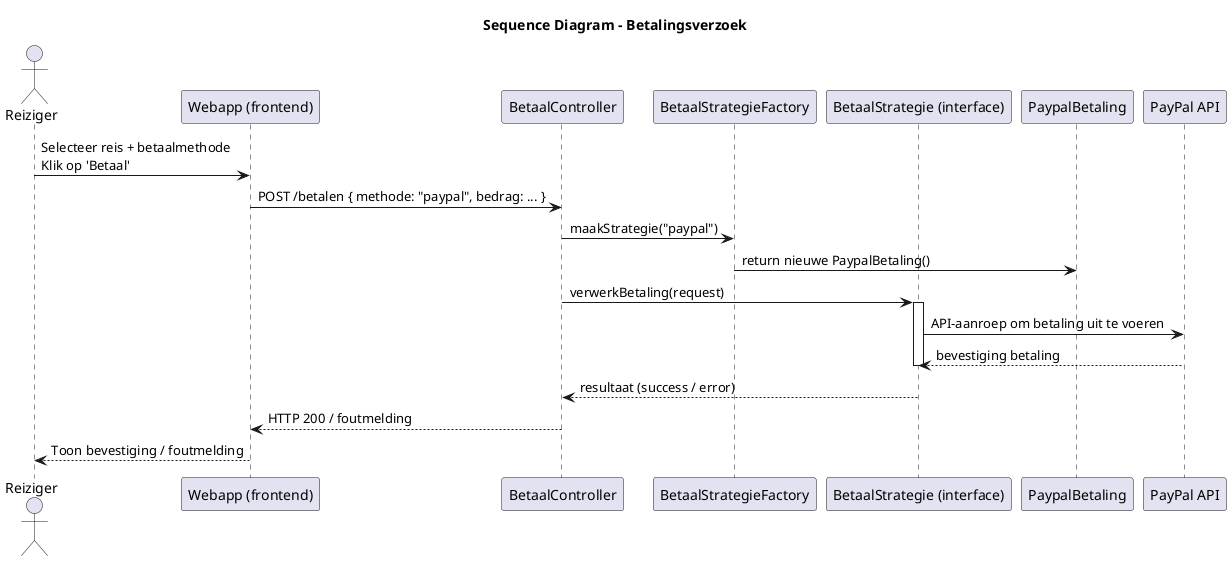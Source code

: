 @startuml
title Sequence Diagram - Betalingsverzoek

actor Reiziger
participant "Webapp (frontend)" as WebApp
participant "BetaalController" as Controller
participant "BetaalStrategieFactory" as Factory
participant "BetaalStrategie (interface)" as Strategie
participant "PaypalBetaling" as Paypal
participant "PayPal API" as PayPalAPI

Reiziger -> WebApp : Selecteer reis + betaalmethode\nKlik op 'Betaal'
WebApp -> Controller : POST /betalen { methode: "paypal", bedrag: ... }

Controller -> Factory : maakStrategie("paypal")
Factory -> Paypal : return nieuwe PaypalBetaling()

Controller -> Strategie : verwerkBetaling(request)
activate Strategie
Strategie -> PayPalAPI : API-aanroep om betaling uit te voeren
PayPalAPI --> Strategie : bevestiging betaling
deactivate Strategie

Strategie --> Controller : resultaat (success / error)
Controller --> WebApp : HTTP 200 / foutmelding
WebApp --> Reiziger : Toon bevestiging / foutmelding

@enduml
